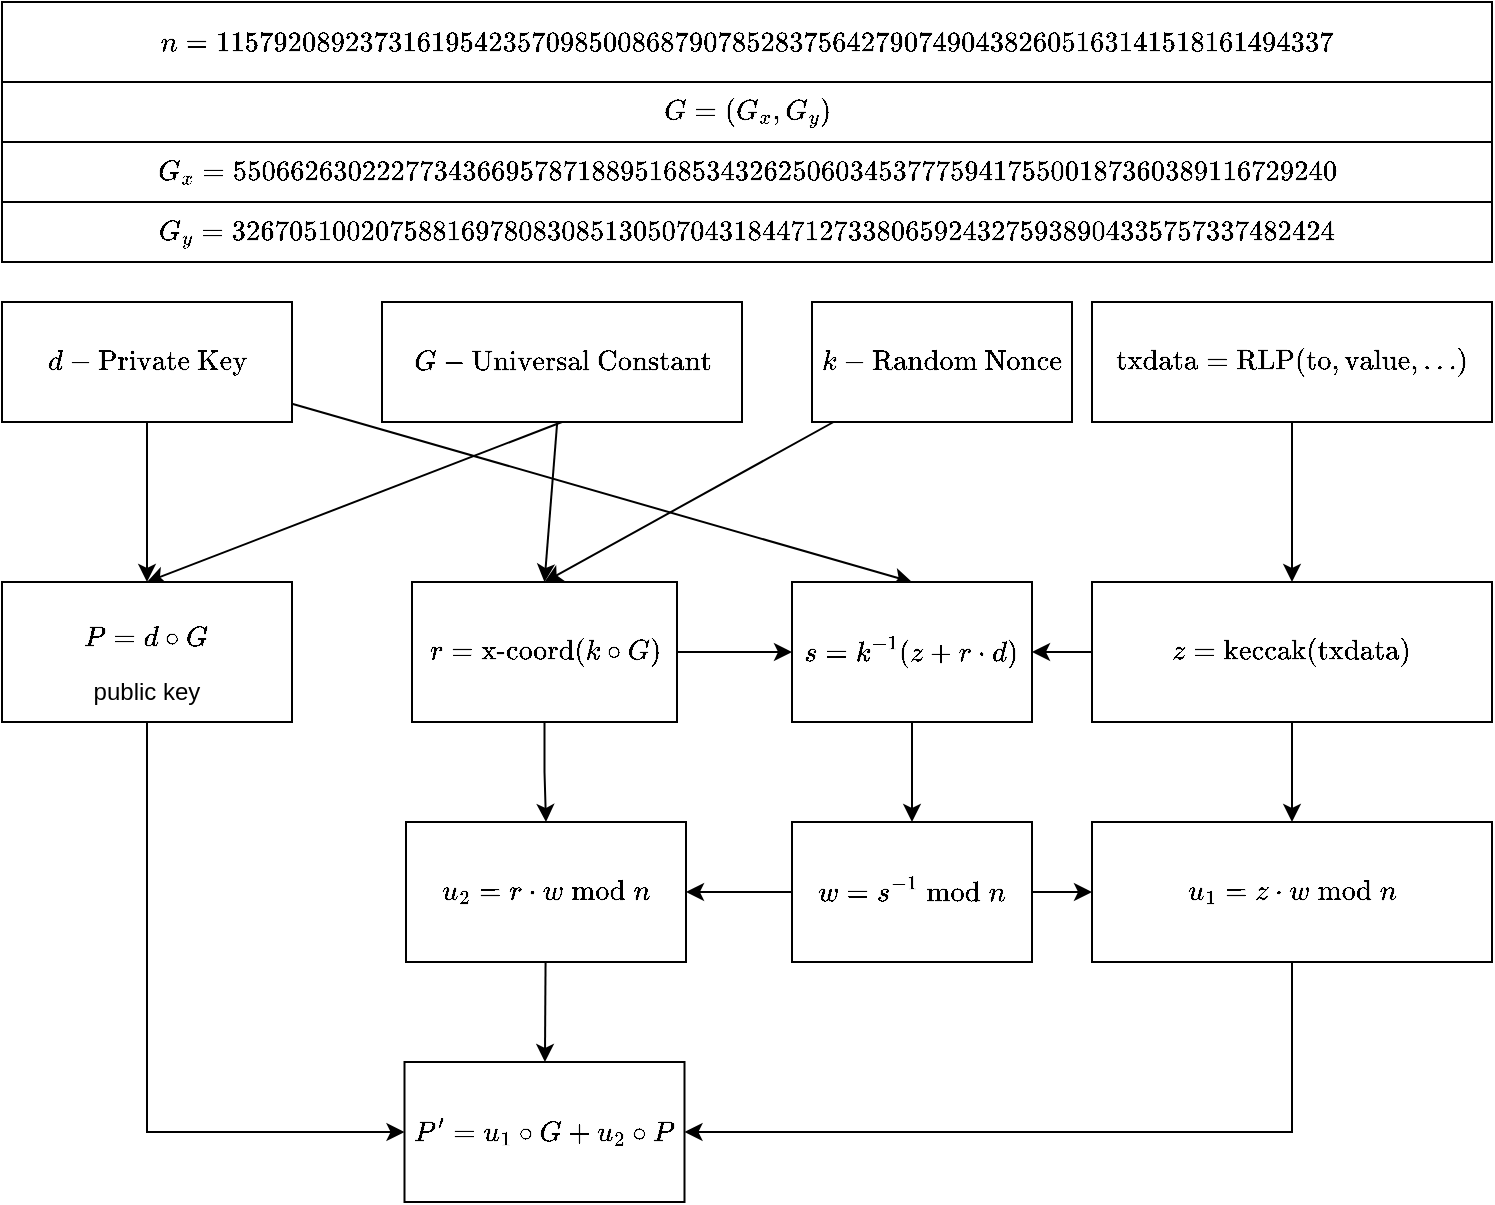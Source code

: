 <mxfile version="26.0.9" pages="2">
  <diagram name="Page-1" id="fpktzM93xu2smGxdS2n8">
    <mxGraphModel dx="1687" dy="1103" grid="1" gridSize="10" guides="1" tooltips="1" connect="1" arrows="1" fold="1" page="1" pageScale="1" pageWidth="850" pageHeight="1100" math="1" shadow="0">
      <root>
        <mxCell id="0" />
        <mxCell id="1" parent="0" />
        <mxCell id="90lcDhG5GdwslUk6EJly-4" style="rounded=0;orthogonalLoop=1;jettySize=auto;html=1;entryX=0.5;entryY=0;entryDx=0;entryDy=0;exitX=0.5;exitY=1;exitDx=0;exitDy=0;" edge="1" parent="1" source="90lcDhG5GdwslUk6EJly-1" target="90lcDhG5GdwslUk6EJly-3">
          <mxGeometry relative="1" as="geometry" />
        </mxCell>
        <mxCell id="90lcDhG5GdwslUk6EJly-21" style="rounded=0;orthogonalLoop=1;jettySize=auto;html=1;entryX=0.5;entryY=0;entryDx=0;entryDy=0;" edge="1" parent="1" source="90lcDhG5GdwslUk6EJly-1" target="90lcDhG5GdwslUk6EJly-20">
          <mxGeometry relative="1" as="geometry" />
        </mxCell>
        <mxCell id="90lcDhG5GdwslUk6EJly-1" value="$$d&amp;nbsp; -\text{Private Key}$$" style="rounded=0;whiteSpace=wrap;html=1;" vertex="1" parent="1">
          <mxGeometry x="55" y="150" width="145" height="60" as="geometry" />
        </mxCell>
        <mxCell id="90lcDhG5GdwslUk6EJly-5" style="rounded=0;orthogonalLoop=1;jettySize=auto;html=1;entryX=0.5;entryY=0;entryDx=0;entryDy=0;exitX=0.5;exitY=1;exitDx=0;exitDy=0;" edge="1" parent="1" source="90lcDhG5GdwslUk6EJly-2" target="90lcDhG5GdwslUk6EJly-3">
          <mxGeometry relative="1" as="geometry" />
        </mxCell>
        <mxCell id="90lcDhG5GdwslUk6EJly-9" style="rounded=0;orthogonalLoop=1;jettySize=auto;html=1;entryX=0.5;entryY=0;entryDx=0;entryDy=0;" edge="1" parent="1" source="90lcDhG5GdwslUk6EJly-2" target="90lcDhG5GdwslUk6EJly-8">
          <mxGeometry relative="1" as="geometry" />
        </mxCell>
        <mxCell id="90lcDhG5GdwslUk6EJly-2" value="$$G&amp;nbsp; -\text{Universal Constant}$$" style="rounded=0;whiteSpace=wrap;html=1;" vertex="1" parent="1">
          <mxGeometry x="245" y="150" width="180" height="60" as="geometry" />
        </mxCell>
        <mxCell id="90lcDhG5GdwslUk6EJly-41" style="edgeStyle=orthogonalEdgeStyle;rounded=0;orthogonalLoop=1;jettySize=auto;html=1;entryX=0;entryY=0.5;entryDx=0;entryDy=0;" edge="1" parent="1" source="90lcDhG5GdwslUk6EJly-3" target="90lcDhG5GdwslUk6EJly-37">
          <mxGeometry relative="1" as="geometry">
            <Array as="points">
              <mxPoint x="128" y="565" />
            </Array>
          </mxGeometry>
        </mxCell>
        <mxCell id="90lcDhG5GdwslUk6EJly-3" value="$$P = d \circ G$$ public key" style="rounded=0;whiteSpace=wrap;html=1;" vertex="1" parent="1">
          <mxGeometry x="55" y="290" width="145" height="70" as="geometry" />
        </mxCell>
        <mxCell id="90lcDhG5GdwslUk6EJly-23" style="edgeStyle=orthogonalEdgeStyle;rounded=0;orthogonalLoop=1;jettySize=auto;html=1;" edge="1" parent="1" source="90lcDhG5GdwslUk6EJly-6" target="90lcDhG5GdwslUk6EJly-20">
          <mxGeometry relative="1" as="geometry">
            <Array as="points">
              <mxPoint x="700" y="325" />
            </Array>
          </mxGeometry>
        </mxCell>
        <mxCell id="90lcDhG5GdwslUk6EJly-35" style="edgeStyle=orthogonalEdgeStyle;rounded=0;orthogonalLoop=1;jettySize=auto;html=1;entryX=0.5;entryY=0;entryDx=0;entryDy=0;" edge="1" parent="1" source="90lcDhG5GdwslUk6EJly-6" target="90lcDhG5GdwslUk6EJly-27">
          <mxGeometry relative="1" as="geometry" />
        </mxCell>
        <mxCell id="90lcDhG5GdwslUk6EJly-6" value="$$z = \textup{keccak}(\textup{txdata})$$" style="rounded=0;whiteSpace=wrap;html=1;fontStyle=1" vertex="1" parent="1">
          <mxGeometry x="600" y="290" width="200" height="70" as="geometry" />
        </mxCell>
        <mxCell id="90lcDhG5GdwslUk6EJly-10" style="rounded=0;orthogonalLoop=1;jettySize=auto;html=1;entryX=0.5;entryY=0;entryDx=0;entryDy=0;" edge="1" parent="1" source="90lcDhG5GdwslUk6EJly-7" target="90lcDhG5GdwslUk6EJly-8">
          <mxGeometry relative="1" as="geometry" />
        </mxCell>
        <mxCell id="90lcDhG5GdwslUk6EJly-7" value="$$k&amp;nbsp; -\text{Random Nonce}$$" style="rounded=0;whiteSpace=wrap;html=1;" vertex="1" parent="1">
          <mxGeometry x="460" y="150" width="130" height="60" as="geometry" />
        </mxCell>
        <mxCell id="90lcDhG5GdwslUk6EJly-22" style="edgeStyle=orthogonalEdgeStyle;rounded=0;orthogonalLoop=1;jettySize=auto;html=1;" edge="1" parent="1" source="90lcDhG5GdwslUk6EJly-8" target="90lcDhG5GdwslUk6EJly-20">
          <mxGeometry relative="1" as="geometry">
            <Array as="points" />
          </mxGeometry>
        </mxCell>
        <mxCell id="90lcDhG5GdwslUk6EJly-29" style="edgeStyle=orthogonalEdgeStyle;rounded=0;orthogonalLoop=1;jettySize=auto;html=1;entryX=0.5;entryY=0;entryDx=0;entryDy=0;" edge="1" parent="1" source="90lcDhG5GdwslUk6EJly-8" target="90lcDhG5GdwslUk6EJly-28">
          <mxGeometry relative="1" as="geometry" />
        </mxCell>
        <mxCell id="90lcDhG5GdwslUk6EJly-8" value="$$r = \textup{x-coord}(k \circ G)$$" style="rounded=0;whiteSpace=wrap;html=1;" vertex="1" parent="1">
          <mxGeometry x="260" y="290" width="132.5" height="70" as="geometry" />
        </mxCell>
        <mxCell id="90lcDhG5GdwslUk6EJly-12" value="$$n = 115792089237316195423570985008687907852837564279074904382605163141518161494337$$" style="rounded=0;html=1;fontSize=12;spacing=2;whiteSpace=wrap;verticalAlign=middle;" vertex="1" parent="1">
          <mxGeometry x="55" width="745" height="40" as="geometry" />
        </mxCell>
        <mxCell id="90lcDhG5GdwslUk6EJly-13" value="$$G = (G_x, G_y)$$" style="rounded=0;whiteSpace=wrap;html=1;" vertex="1" parent="1">
          <mxGeometry x="55" y="40" width="745" height="30" as="geometry" />
        </mxCell>
        <mxCell id="90lcDhG5GdwslUk6EJly-15" value="$$G_x =&amp;nbsp;55066263022277343669578718895168534326250603453777594175500187360389116729240$$" style="rounded=0;whiteSpace=wrap;html=1;" vertex="1" parent="1">
          <mxGeometry x="55" y="70" width="745" height="30" as="geometry" />
        </mxCell>
        <mxCell id="90lcDhG5GdwslUk6EJly-16" value="$$G_y =&amp;nbsp;32670510020758816978083085130507043184471273380659243275938904335757337482424$$" style="rounded=0;whiteSpace=wrap;html=1;" vertex="1" parent="1">
          <mxGeometry x="55" y="100" width="745" height="30" as="geometry" />
        </mxCell>
        <mxCell id="90lcDhG5GdwslUk6EJly-18" style="edgeStyle=orthogonalEdgeStyle;rounded=0;orthogonalLoop=1;jettySize=auto;html=1;entryX=0.5;entryY=0;entryDx=0;entryDy=0;" edge="1" parent="1" source="90lcDhG5GdwslUk6EJly-17" target="90lcDhG5GdwslUk6EJly-6">
          <mxGeometry relative="1" as="geometry" />
        </mxCell>
        <mxCell id="90lcDhG5GdwslUk6EJly-17" value="$$\textup{txdata} = \textup{RLP}(\textup{to}, \textup{value}, \dots)$$" style="rounded=0;whiteSpace=wrap;html=1;fontStyle=1" vertex="1" parent="1">
          <mxGeometry x="600" y="150" width="200" height="60" as="geometry" />
        </mxCell>
        <mxCell id="90lcDhG5GdwslUk6EJly-32" style="edgeStyle=orthogonalEdgeStyle;rounded=0;orthogonalLoop=1;jettySize=auto;html=1;entryX=0.5;entryY=0;entryDx=0;entryDy=0;" edge="1" parent="1" source="90lcDhG5GdwslUk6EJly-20" target="90lcDhG5GdwslUk6EJly-26">
          <mxGeometry relative="1" as="geometry" />
        </mxCell>
        <mxCell id="90lcDhG5GdwslUk6EJly-20" value="$$s = k^{-1}(z + r\cdot d)$$" style="rounded=0;whiteSpace=wrap;html=1;" vertex="1" parent="1">
          <mxGeometry x="450" y="290" width="120" height="70" as="geometry" />
        </mxCell>
        <mxCell id="90lcDhG5GdwslUk6EJly-33" style="edgeStyle=orthogonalEdgeStyle;rounded=0;orthogonalLoop=1;jettySize=auto;html=1;entryX=1;entryY=0.5;entryDx=0;entryDy=0;" edge="1" parent="1" source="90lcDhG5GdwslUk6EJly-26" target="90lcDhG5GdwslUk6EJly-28">
          <mxGeometry relative="1" as="geometry" />
        </mxCell>
        <mxCell id="90lcDhG5GdwslUk6EJly-34" style="edgeStyle=orthogonalEdgeStyle;rounded=0;orthogonalLoop=1;jettySize=auto;html=1;entryX=0;entryY=0.5;entryDx=0;entryDy=0;" edge="1" parent="1" source="90lcDhG5GdwslUk6EJly-26" target="90lcDhG5GdwslUk6EJly-27">
          <mxGeometry relative="1" as="geometry" />
        </mxCell>
        <mxCell id="90lcDhG5GdwslUk6EJly-26" value="$$w = s^{-1} \bmod n$$" style="rounded=0;whiteSpace=wrap;html=1;" vertex="1" parent="1">
          <mxGeometry x="450" y="410" width="120" height="70" as="geometry" />
        </mxCell>
        <mxCell id="90lcDhG5GdwslUk6EJly-27" value="$$u_1 = z \cdot w \bmod n$$" style="rounded=0;whiteSpace=wrap;html=1;" vertex="1" parent="1">
          <mxGeometry x="600" y="410" width="200" height="70" as="geometry" />
        </mxCell>
        <mxCell id="90lcDhG5GdwslUk6EJly-38" style="rounded=0;orthogonalLoop=1;jettySize=auto;html=1;" edge="1" parent="1" source="90lcDhG5GdwslUk6EJly-28" target="90lcDhG5GdwslUk6EJly-37">
          <mxGeometry relative="1" as="geometry" />
        </mxCell>
        <mxCell id="90lcDhG5GdwslUk6EJly-28" value="$$u_2 = r \cdot w \bmod n$$" style="rounded=0;whiteSpace=wrap;html=1;" vertex="1" parent="1">
          <mxGeometry x="257" y="410" width="140" height="70" as="geometry" />
        </mxCell>
        <mxCell id="90lcDhG5GdwslUk6EJly-37" value="$$P^\prime = u_1\circ G + u_2\circ P$$" style="rounded=0;whiteSpace=wrap;html=1;" vertex="1" parent="1">
          <mxGeometry x="256.25" y="530" width="140" height="70" as="geometry" />
        </mxCell>
        <mxCell id="90lcDhG5GdwslUk6EJly-40" style="edgeStyle=orthogonalEdgeStyle;rounded=0;orthogonalLoop=1;jettySize=auto;html=1;exitX=0.5;exitY=1;exitDx=0;exitDy=0;" edge="1" parent="1" source="90lcDhG5GdwslUk6EJly-27" target="90lcDhG5GdwslUk6EJly-37">
          <mxGeometry relative="1" as="geometry">
            <mxPoint x="670" y="540" as="sourcePoint" />
            <mxPoint x="793" y="625" as="targetPoint" />
            <Array as="points">
              <mxPoint x="700" y="565" />
            </Array>
          </mxGeometry>
        </mxCell>
      </root>
    </mxGraphModel>
  </diagram>
  <diagram id="phMSMUghnDJ6D_elNi2q" name="Page-2">
    <mxGraphModel dx="595" dy="389" grid="1" gridSize="10" guides="1" tooltips="1" connect="1" arrows="1" fold="1" page="1" pageScale="1" pageWidth="850" pageHeight="1100" math="1" shadow="0">
      <root>
        <mxCell id="0" />
        <mxCell id="1" parent="0" />
        <mxCell id="kpV4f6-Z8FEQxIWmQuwD-56" value="" style="rounded=1;whiteSpace=wrap;html=1;fillColor=none;dashed=1;strokeColor=#6c8ebf;strokeWidth=2;" vertex="1" parent="1">
          <mxGeometry x="230" y="280" width="350" height="90" as="geometry" />
        </mxCell>
        <mxCell id="kpV4f6-Z8FEQxIWmQuwD-1" style="rounded=0;orthogonalLoop=1;jettySize=auto;html=1;entryX=0.5;entryY=0;entryDx=0;entryDy=0;exitX=0.5;exitY=1;exitDx=0;exitDy=0;" edge="1" parent="1" source="kpV4f6-Z8FEQxIWmQuwD-3" target="kpV4f6-Z8FEQxIWmQuwD-8">
          <mxGeometry relative="1" as="geometry" />
        </mxCell>
        <mxCell id="kpV4f6-Z8FEQxIWmQuwD-2" style="rounded=0;orthogonalLoop=1;jettySize=auto;html=1;entryX=0.5;entryY=0;entryDx=0;entryDy=0;exitX=0.5;exitY=1;exitDx=0;exitDy=0;" edge="1" parent="1" source="kpV4f6-Z8FEQxIWmQuwD-3" target="kpV4f6-Z8FEQxIWmQuwD-24">
          <mxGeometry relative="1" as="geometry" />
        </mxCell>
        <mxCell id="kpV4f6-Z8FEQxIWmQuwD-3" value="$$d&amp;nbsp; -\text{Private Key}$$" style="rounded=0;whiteSpace=wrap;html=1;fillColor=#f8cecc;strokeColor=#b85450;" vertex="1" parent="1">
          <mxGeometry x="240" y="168" width="180" height="60" as="geometry" />
        </mxCell>
        <mxCell id="kpV4f6-Z8FEQxIWmQuwD-4" style="rounded=0;orthogonalLoop=1;jettySize=auto;html=1;entryX=0.5;entryY=0;entryDx=0;entryDy=0;exitX=0.5;exitY=1;exitDx=0;exitDy=0;" edge="1" parent="1" source="kpV4f6-Z8FEQxIWmQuwD-6" target="kpV4f6-Z8FEQxIWmQuwD-8">
          <mxGeometry relative="1" as="geometry" />
        </mxCell>
        <mxCell id="kpV4f6-Z8FEQxIWmQuwD-5" style="rounded=0;orthogonalLoop=1;jettySize=auto;html=1;entryX=0.5;entryY=0;entryDx=0;entryDy=0;" edge="1" parent="1" source="kpV4f6-Z8FEQxIWmQuwD-6" target="kpV4f6-Z8FEQxIWmQuwD-16">
          <mxGeometry relative="1" as="geometry" />
        </mxCell>
        <mxCell id="kpV4f6-Z8FEQxIWmQuwD-6" value="$$G&amp;nbsp; -\text{Universal Point}$$" style="rounded=0;whiteSpace=wrap;html=1;" vertex="1" parent="1">
          <mxGeometry x="55" y="168" width="145" height="60" as="geometry" />
        </mxCell>
        <mxCell id="kpV4f6-Z8FEQxIWmQuwD-8" value="$$P = d \circ G$$ public key" style="rounded=0;whiteSpace=wrap;html=1;" vertex="1" parent="1">
          <mxGeometry x="55" y="290" width="145" height="70" as="geometry" />
        </mxCell>
        <mxCell id="kpV4f6-Z8FEQxIWmQuwD-9" style="edgeStyle=orthogonalEdgeStyle;rounded=0;orthogonalLoop=1;jettySize=auto;html=1;" edge="1" parent="1" source="kpV4f6-Z8FEQxIWmQuwD-11" target="kpV4f6-Z8FEQxIWmQuwD-24">
          <mxGeometry relative="1" as="geometry">
            <Array as="points">
              <mxPoint x="700" y="325" />
            </Array>
          </mxGeometry>
        </mxCell>
        <mxCell id="kpV4f6-Z8FEQxIWmQuwD-52" style="rounded=0;orthogonalLoop=1;jettySize=auto;html=1;exitX=0.5;exitY=1;exitDx=0;exitDy=0;" edge="1" parent="1" source="kpV4f6-Z8FEQxIWmQuwD-11" target="kpV4f6-Z8FEQxIWmQuwD-51">
          <mxGeometry relative="1" as="geometry" />
        </mxCell>
        <mxCell id="kpV4f6-Z8FEQxIWmQuwD-11" value="$$z = \textup{keccak}(\textup{txdata})$$" style="rounded=0;whiteSpace=wrap;html=1;fontStyle=1;" vertex="1" parent="1">
          <mxGeometry x="600" y="290" width="200" height="70" as="geometry" />
        </mxCell>
        <mxCell id="kpV4f6-Z8FEQxIWmQuwD-12" style="rounded=0;orthogonalLoop=1;jettySize=auto;html=1;entryX=0.5;entryY=0;entryDx=0;entryDy=0;" edge="1" parent="1" source="kpV4f6-Z8FEQxIWmQuwD-13" target="kpV4f6-Z8FEQxIWmQuwD-16">
          <mxGeometry relative="1" as="geometry" />
        </mxCell>
        <mxCell id="kpV4f6-Z8FEQxIWmQuwD-13" value="$$k&amp;nbsp; -\text{Random Nonce}$$" style="rounded=0;whiteSpace=wrap;html=1;fillColor=#f8cecc;strokeColor=#b85450;" vertex="1" parent="1">
          <mxGeometry x="440" y="168" width="130" height="60" as="geometry" />
        </mxCell>
        <mxCell id="kpV4f6-Z8FEQxIWmQuwD-14" style="edgeStyle=orthogonalEdgeStyle;rounded=0;orthogonalLoop=1;jettySize=auto;html=1;" edge="1" parent="1" source="kpV4f6-Z8FEQxIWmQuwD-16" target="kpV4f6-Z8FEQxIWmQuwD-24">
          <mxGeometry relative="1" as="geometry">
            <Array as="points" />
          </mxGeometry>
        </mxCell>
        <mxCell id="kpV4f6-Z8FEQxIWmQuwD-40" style="rounded=0;orthogonalLoop=1;jettySize=auto;html=1;" edge="1" parent="1" source="kpV4f6-Z8FEQxIWmQuwD-16" target="kpV4f6-Z8FEQxIWmQuwD-38">
          <mxGeometry relative="1" as="geometry" />
        </mxCell>
        <mxCell id="kpV4f6-Z8FEQxIWmQuwD-41" style="rounded=0;orthogonalLoop=1;jettySize=auto;html=1;" edge="1" parent="1" source="kpV4f6-Z8FEQxIWmQuwD-16" target="kpV4f6-Z8FEQxIWmQuwD-33">
          <mxGeometry relative="1" as="geometry" />
        </mxCell>
        <mxCell id="kpV4f6-Z8FEQxIWmQuwD-16" value="$$r = \textup{x-coord}(k \circ G)$$" style="rounded=0;whiteSpace=wrap;html=1;fillColor=#dae8fc;strokeColor=#6c8ebf;" vertex="1" parent="1">
          <mxGeometry x="294.37" y="290" width="129.75" height="70" as="geometry" />
        </mxCell>
        <mxCell id="kpV4f6-Z8FEQxIWmQuwD-17" value="$$n = 115792089237316195423570985008687907852837564279074904382605163141518161494337$$" style="rounded=0;html=1;fontSize=12;spacing=2;whiteSpace=wrap;verticalAlign=middle;" vertex="1" parent="1">
          <mxGeometry x="55" width="745" height="40" as="geometry" />
        </mxCell>
        <mxCell id="kpV4f6-Z8FEQxIWmQuwD-18" value="$$G = (G_x, G_y)$$" style="rounded=0;whiteSpace=wrap;html=1;" vertex="1" parent="1">
          <mxGeometry x="55" y="40" width="745" height="30" as="geometry" />
        </mxCell>
        <mxCell id="kpV4f6-Z8FEQxIWmQuwD-19" value="$$G_x =&amp;nbsp;55066263022277343669578718895168534326250603453777594175500187360389116729240$$" style="rounded=0;whiteSpace=wrap;html=1;" vertex="1" parent="1">
          <mxGeometry x="55" y="70" width="745" height="30" as="geometry" />
        </mxCell>
        <mxCell id="kpV4f6-Z8FEQxIWmQuwD-20" value="$$G_y =&amp;nbsp;32670510020758816978083085130507043184471273380659243275938904335757337482424$$" style="rounded=0;whiteSpace=wrap;html=1;" vertex="1" parent="1">
          <mxGeometry x="55" y="100" width="745" height="30" as="geometry" />
        </mxCell>
        <mxCell id="kpV4f6-Z8FEQxIWmQuwD-21" style="edgeStyle=orthogonalEdgeStyle;rounded=0;orthogonalLoop=1;jettySize=auto;html=1;entryX=0.5;entryY=0;entryDx=0;entryDy=0;" edge="1" parent="1" source="kpV4f6-Z8FEQxIWmQuwD-22" target="kpV4f6-Z8FEQxIWmQuwD-11">
          <mxGeometry relative="1" as="geometry" />
        </mxCell>
        <mxCell id="kpV4f6-Z8FEQxIWmQuwD-22" value="$$\textup{txdata} = \textup{RLP}(\textup{to}, \textup{value}, \dots)$$" style="rounded=0;whiteSpace=wrap;html=1;fontStyle=1;" vertex="1" parent="1">
          <mxGeometry x="600" y="168" width="200" height="60" as="geometry" />
        </mxCell>
        <mxCell id="kpV4f6-Z8FEQxIWmQuwD-55" style="rounded=0;orthogonalLoop=1;jettySize=auto;html=1;" edge="1" parent="1" source="kpV4f6-Z8FEQxIWmQuwD-24" target="kpV4f6-Z8FEQxIWmQuwD-51">
          <mxGeometry relative="1" as="geometry" />
        </mxCell>
        <mxCell id="kpV4f6-Z8FEQxIWmQuwD-24" value="$$s = k^{-1}(z + r\cdot d)$$" style="rounded=0;whiteSpace=wrap;html=1;fillColor=#dae8fc;strokeColor=#6c8ebf;" vertex="1" parent="1">
          <mxGeometry x="440" y="290" width="130.01" height="70" as="geometry" />
        </mxCell>
        <mxCell id="kpV4f6-Z8FEQxIWmQuwD-46" style="rounded=0;orthogonalLoop=1;jettySize=auto;html=1;" edge="1" parent="1" source="kpV4f6-Z8FEQxIWmQuwD-33" target="kpV4f6-Z8FEQxIWmQuwD-44">
          <mxGeometry relative="1" as="geometry" />
        </mxCell>
        <mxCell id="kpV4f6-Z8FEQxIWmQuwD-33" value="$$R_2 = (r, -y\bmod p)$$" style="rounded=0;whiteSpace=wrap;html=1;" vertex="1" parent="1">
          <mxGeometry x="61.25" y="410" width="132.5" height="70" as="geometry" />
        </mxCell>
        <mxCell id="kpV4f6-Z8FEQxIWmQuwD-45" style="rounded=0;orthogonalLoop=1;jettySize=auto;html=1;" edge="1" parent="1" source="kpV4f6-Z8FEQxIWmQuwD-38" target="kpV4f6-Z8FEQxIWmQuwD-44">
          <mxGeometry relative="1" as="geometry" />
        </mxCell>
        <mxCell id="kpV4f6-Z8FEQxIWmQuwD-38" value="$$R_1 = (r, y)$$" style="rounded=0;whiteSpace=wrap;html=1;" vertex="1" parent="1">
          <mxGeometry x="293" y="410" width="132.5" height="70" as="geometry" />
        </mxCell>
        <mxCell id="kpV4f6-Z8FEQxIWmQuwD-47" style="rounded=0;orthogonalLoop=1;jettySize=auto;html=1;exitX=0.5;exitY=1;exitDx=0;exitDy=0;" edge="1" parent="1" source="kpV4f6-Z8FEQxIWmQuwD-39" target="kpV4f6-Z8FEQxIWmQuwD-44">
          <mxGeometry relative="1" as="geometry" />
        </mxCell>
        <mxCell id="kpV4f6-Z8FEQxIWmQuwD-39" value="$$y$$" style="rounded=0;whiteSpace=wrap;html=1;fillColor=#dae8fc;strokeColor=#6c8ebf;" vertex="1" parent="1">
          <mxGeometry x="240" y="290" width="40" height="70" as="geometry" />
        </mxCell>
        <mxCell id="kpV4f6-Z8FEQxIWmQuwD-53" style="rounded=0;orthogonalLoop=1;jettySize=auto;html=1;" edge="1" parent="1" source="kpV4f6-Z8FEQxIWmQuwD-44" target="kpV4f6-Z8FEQxIWmQuwD-51">
          <mxGeometry relative="1" as="geometry" />
        </mxCell>
        <mxCell id="kpV4f6-Z8FEQxIWmQuwD-44" value="$$R$$" style="rounded=0;whiteSpace=wrap;html=1;" vertex="1" parent="1">
          <mxGeometry x="195" y="530" width="130" height="70" as="geometry" />
        </mxCell>
        <mxCell id="kpV4f6-Z8FEQxIWmQuwD-49" value="$$\textup{Addres} = \textup{keccak}(P[-20:])$$" style="rounded=0;whiteSpace=wrap;html=1;" vertex="1" parent="1">
          <mxGeometry x="630" y="530" width="170" height="70" as="geometry" />
        </mxCell>
        <mxCell id="kpV4f6-Z8FEQxIWmQuwD-54" style="edgeStyle=orthogonalEdgeStyle;rounded=0;orthogonalLoop=1;jettySize=auto;html=1;" edge="1" parent="1" source="kpV4f6-Z8FEQxIWmQuwD-51" target="kpV4f6-Z8FEQxIWmQuwD-49">
          <mxGeometry relative="1" as="geometry" />
        </mxCell>
        <mxCell id="kpV4f6-Z8FEQxIWmQuwD-51" value="$$P = r^{-1}\cdot(s \circ R - z\circ G)$$" style="rounded=0;whiteSpace=wrap;html=1;" vertex="1" parent="1">
          <mxGeometry x="410.75" y="530" width="186.25" height="70" as="geometry" />
        </mxCell>
        <mxCell id="kpV4f6-Z8FEQxIWmQuwD-57" value="Signature" style="text;html=1;align=center;verticalAlign=middle;whiteSpace=wrap;rounded=0;" vertex="1" parent="1">
          <mxGeometry x="520" y="250" width="60" height="30" as="geometry" />
        </mxCell>
        <mxCell id="kpV4f6-Z8FEQxIWmQuwD-59" value="" style="rounded=1;whiteSpace=wrap;html=1;fillColor=none;dashed=1;strokeColor=#b85450;strokeWidth=2;" vertex="1" parent="1">
          <mxGeometry x="230" y="153" width="350" height="90" as="geometry" />
        </mxCell>
        <mxCell id="kpV4f6-Z8FEQxIWmQuwD-60" value="Secret" style="text;html=1;align=center;verticalAlign=middle;whiteSpace=wrap;rounded=0;" vertex="1" parent="1">
          <mxGeometry x="531" y="129" width="49" height="30" as="geometry" />
        </mxCell>
      </root>
    </mxGraphModel>
  </diagram>
</mxfile>
